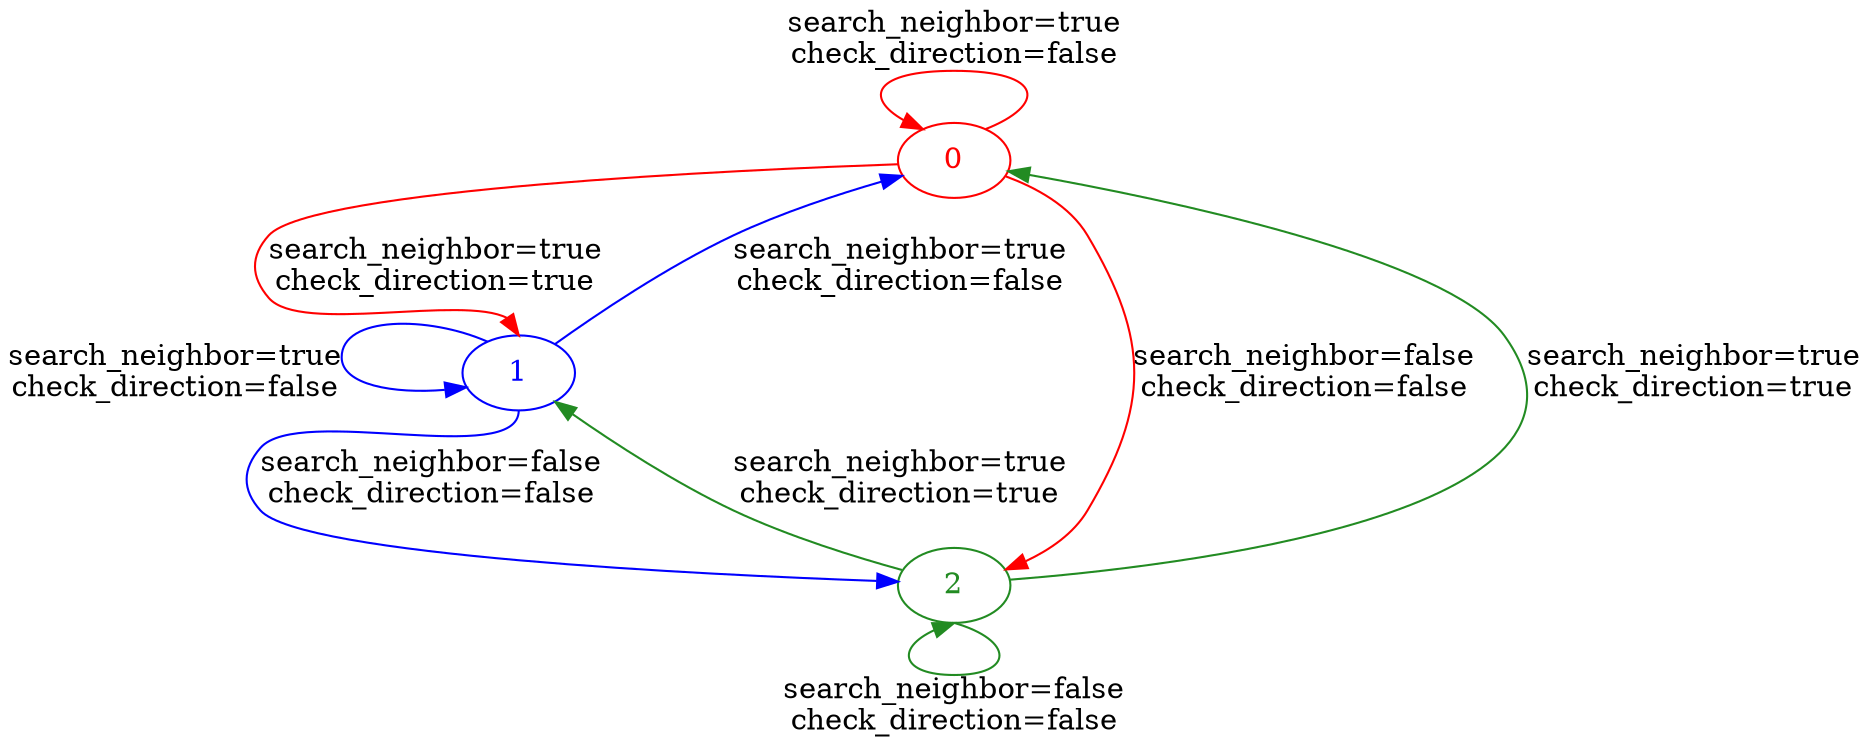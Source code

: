 digraph FSM {
	{
	0 [fontcolor=red color=red]
	1 [fontcolor=blue color= blue]
	2 [fontcolor=forestgreen color= forestgreen]
	}

	nodesep=0.8;
	
	0:ne -> 0:nw [label="search_neighbor=true\ncheck_direction=false" color=red];
	
	0 -> 1:n [label="search_neighbor=true\ncheck_direction=true" color=red];

	0 -> 2 [label="search_neighbor=false\ncheck_direction=false" color=red];

	1 -> 0 [label="search_neighbor=true\ncheck_direction=false" color=blue];

	1:nw -> 1 [label="search_neighbor=true\ncheck_direction=false" color=blue];
	
	1:s -> 2 [label="search_neighbor=false\ncheck_direction=false" color=blue];

	2 -> 0 [label="search_neighbor=true\ncheck_direction=true" color=forestgreen];

	2 -> 1 [label="search_neighbor=true\ncheck_direction=true" color=forestgreen];

	2:s -> 2:s [label="search_neighbor=false\ncheck_direction=false" color=forestgreen];
}